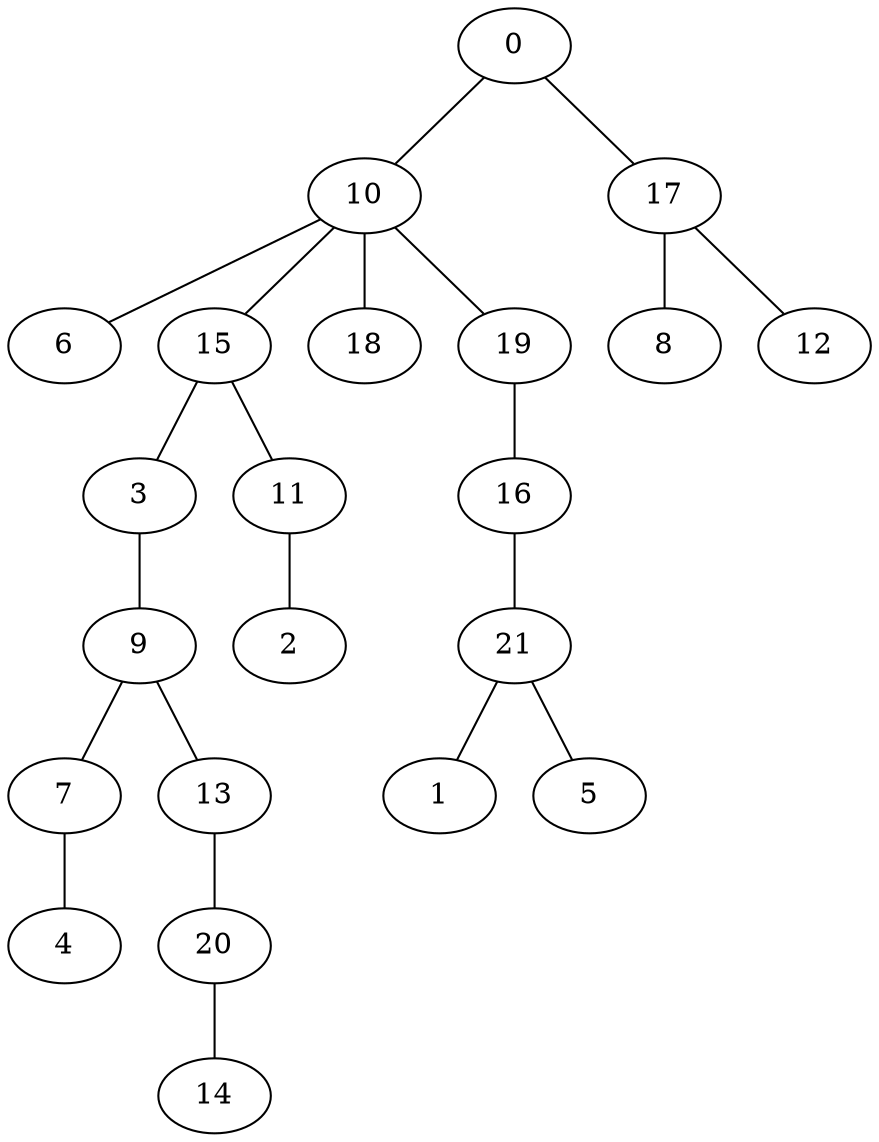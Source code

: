 strict graph "" {
	0 -- 10;
	0 -- 17;
	10 -- 6;
	10 -- 15;
	10 -- 18;
	10 -- 19;
	17 -- 8;
	17 -- 12;
	15 -- 3;
	15 -- 11;
	19 -- 16;
	16 -- 21;
	21 -- 1;
	21 -- 5;
	3 -- 9;
	11 -- 2;
	9 -- 7;
	9 -- 13;
	7 -- 4;
	13 -- 20;
	20 -- 14;
}
